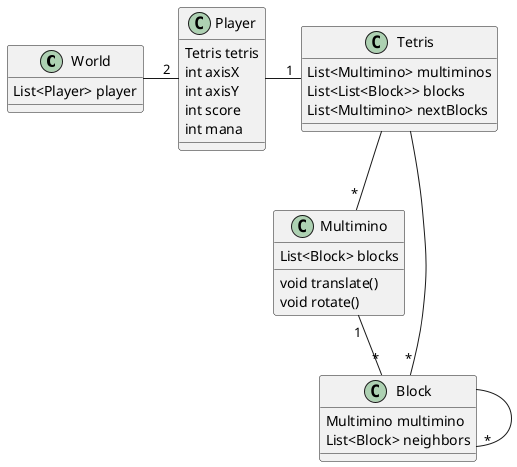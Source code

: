 @startuml

class World {
  List<Player> player
}

class Player{
  Tetris tetris
  int axisX
  int axisY
  int score
  int mana
}

class Tetris {
  List<Multimino> multiminos
  List<List<Block>> blocks
  List<Multimino> nextBlocks
}

class Multimino{
  List<Block> blocks
  void translate()
  void rotate()
}

class Block{
  Multimino multimino
  List<Block> neighbors
}


Multimino "1" -- "*" Block
Tetris -- "*" Multimino
Tetris -- "*" Block
Block -- "*" Block
World - "2" Player
Player - "1" Tetris

@enduml

